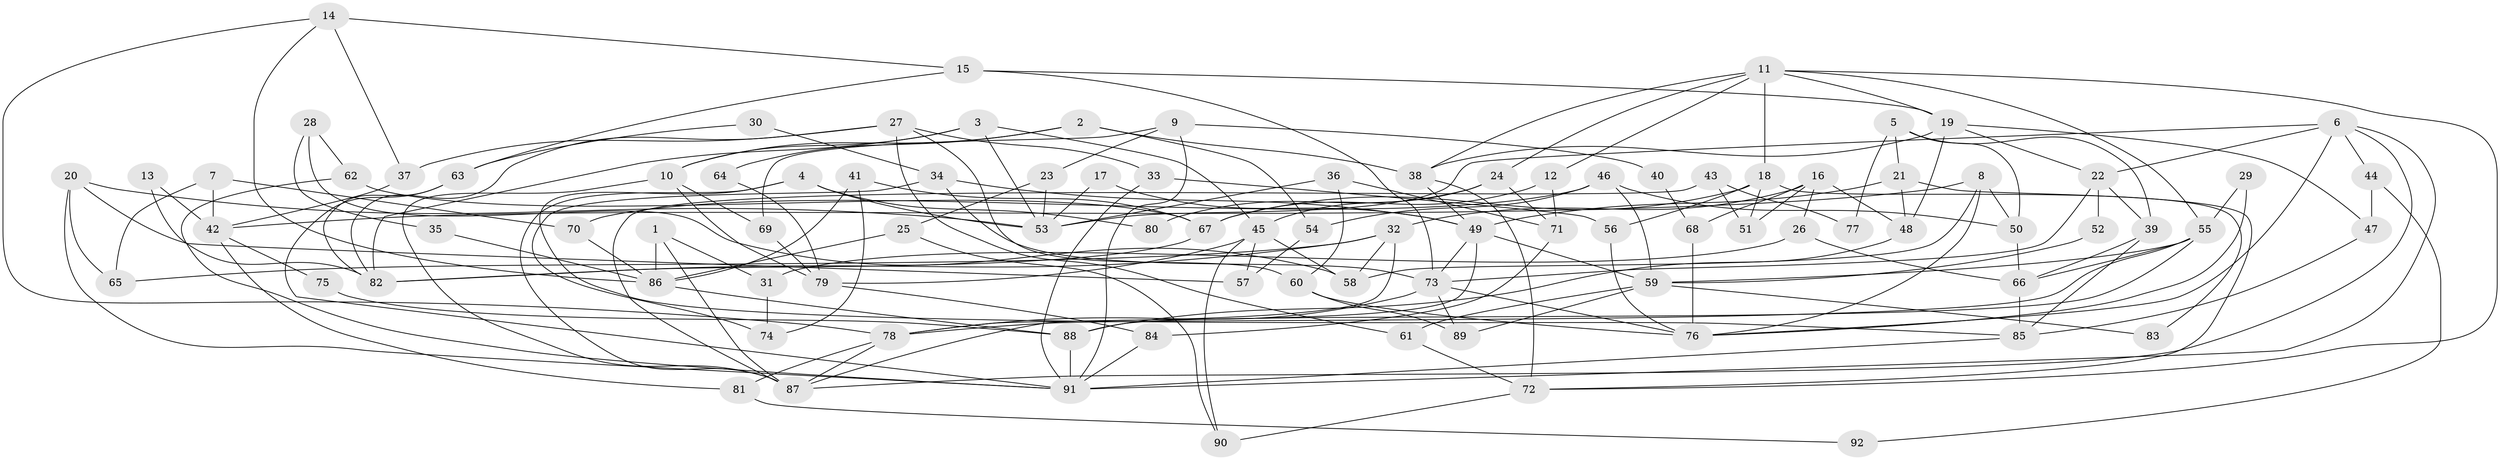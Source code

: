 // Generated by graph-tools (version 1.1) at 2025/50/03/09/25 03:50:06]
// undirected, 92 vertices, 184 edges
graph export_dot {
graph [start="1"]
  node [color=gray90,style=filled];
  1;
  2;
  3;
  4;
  5;
  6;
  7;
  8;
  9;
  10;
  11;
  12;
  13;
  14;
  15;
  16;
  17;
  18;
  19;
  20;
  21;
  22;
  23;
  24;
  25;
  26;
  27;
  28;
  29;
  30;
  31;
  32;
  33;
  34;
  35;
  36;
  37;
  38;
  39;
  40;
  41;
  42;
  43;
  44;
  45;
  46;
  47;
  48;
  49;
  50;
  51;
  52;
  53;
  54;
  55;
  56;
  57;
  58;
  59;
  60;
  61;
  62;
  63;
  64;
  65;
  66;
  67;
  68;
  69;
  70;
  71;
  72;
  73;
  74;
  75;
  76;
  77;
  78;
  79;
  80;
  81;
  82;
  83;
  84;
  85;
  86;
  87;
  88;
  89;
  90;
  91;
  92;
  1 -- 87;
  1 -- 86;
  1 -- 31;
  2 -- 38;
  2 -- 10;
  2 -- 54;
  2 -- 64;
  3 -- 10;
  3 -- 53;
  3 -- 45;
  3 -- 82;
  4 -- 53;
  4 -- 87;
  4 -- 80;
  4 -- 85;
  5 -- 50;
  5 -- 39;
  5 -- 21;
  5 -- 77;
  6 -- 53;
  6 -- 91;
  6 -- 22;
  6 -- 44;
  6 -- 76;
  6 -- 87;
  7 -- 42;
  7 -- 70;
  7 -- 65;
  8 -- 50;
  8 -- 76;
  8 -- 42;
  8 -- 58;
  9 -- 69;
  9 -- 91;
  9 -- 23;
  9 -- 40;
  10 -- 87;
  10 -- 79;
  10 -- 69;
  11 -- 19;
  11 -- 72;
  11 -- 12;
  11 -- 18;
  11 -- 24;
  11 -- 38;
  11 -- 55;
  12 -- 67;
  12 -- 71;
  13 -- 42;
  13 -- 82;
  14 -- 78;
  14 -- 15;
  14 -- 37;
  14 -- 86;
  15 -- 63;
  15 -- 73;
  15 -- 19;
  16 -- 48;
  16 -- 32;
  16 -- 26;
  16 -- 51;
  16 -- 68;
  17 -- 53;
  17 -- 49;
  18 -- 56;
  18 -- 51;
  18 -- 67;
  18 -- 83;
  19 -- 38;
  19 -- 22;
  19 -- 47;
  19 -- 48;
  20 -- 53;
  20 -- 91;
  20 -- 57;
  20 -- 65;
  21 -- 72;
  21 -- 48;
  21 -- 49;
  22 -- 39;
  22 -- 52;
  22 -- 73;
  23 -- 25;
  23 -- 53;
  24 -- 45;
  24 -- 71;
  24 -- 80;
  25 -- 86;
  25 -- 90;
  26 -- 66;
  26 -- 31;
  27 -- 60;
  27 -- 82;
  27 -- 33;
  27 -- 37;
  27 -- 61;
  28 -- 62;
  28 -- 58;
  28 -- 35;
  29 -- 76;
  29 -- 55;
  30 -- 34;
  30 -- 63;
  31 -- 74;
  32 -- 78;
  32 -- 65;
  32 -- 58;
  32 -- 82;
  33 -- 91;
  33 -- 56;
  34 -- 49;
  34 -- 73;
  34 -- 74;
  35 -- 86;
  36 -- 60;
  36 -- 71;
  36 -- 53;
  37 -- 42;
  38 -- 49;
  38 -- 72;
  39 -- 66;
  39 -- 85;
  40 -- 68;
  41 -- 67;
  41 -- 74;
  41 -- 86;
  42 -- 75;
  42 -- 81;
  43 -- 51;
  43 -- 87;
  43 -- 77;
  44 -- 47;
  44 -- 92;
  45 -- 58;
  45 -- 57;
  45 -- 79;
  45 -- 90;
  46 -- 59;
  46 -- 54;
  46 -- 50;
  46 -- 70;
  47 -- 85;
  48 -- 88;
  49 -- 87;
  49 -- 59;
  49 -- 73;
  50 -- 66;
  52 -- 59;
  54 -- 57;
  55 -- 88;
  55 -- 59;
  55 -- 66;
  55 -- 78;
  56 -- 76;
  59 -- 61;
  59 -- 83;
  59 -- 89;
  60 -- 76;
  60 -- 89;
  61 -- 72;
  62 -- 91;
  62 -- 67;
  63 -- 91;
  63 -- 82;
  64 -- 79;
  66 -- 85;
  67 -- 82;
  68 -- 76;
  69 -- 79;
  70 -- 86;
  71 -- 84;
  72 -- 90;
  73 -- 76;
  73 -- 78;
  73 -- 89;
  75 -- 88;
  78 -- 81;
  78 -- 87;
  79 -- 84;
  81 -- 92;
  84 -- 91;
  85 -- 91;
  86 -- 88;
  88 -- 91;
}
